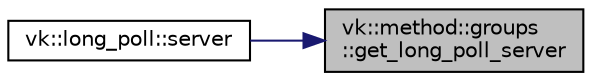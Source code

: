 digraph "vk::method::groups::get_long_poll_server"
{
 // LATEX_PDF_SIZE
  edge [fontname="Helvetica",fontsize="10",labelfontname="Helvetica",labelfontsize="10"];
  node [fontname="Helvetica",fontsize="10",shape=record];
  rankdir="RL";
  Node1 [label="vk::method::groups\l::get_long_poll_server",height=0.2,width=0.4,color="black", fillcolor="grey75", style="filled", fontcolor="black",tooltip=" "];
  Node1 -> Node2 [dir="back",color="midnightblue",fontsize="10",style="solid",fontname="Helvetica"];
  Node2 [label="vk::long_poll::server",height=0.2,width=0.4,color="black", fillcolor="white", style="filled",URL="$classvk_1_1long__poll.html#a122882f81d41aadbb9c37799510830a2",tooltip=" "];
}
